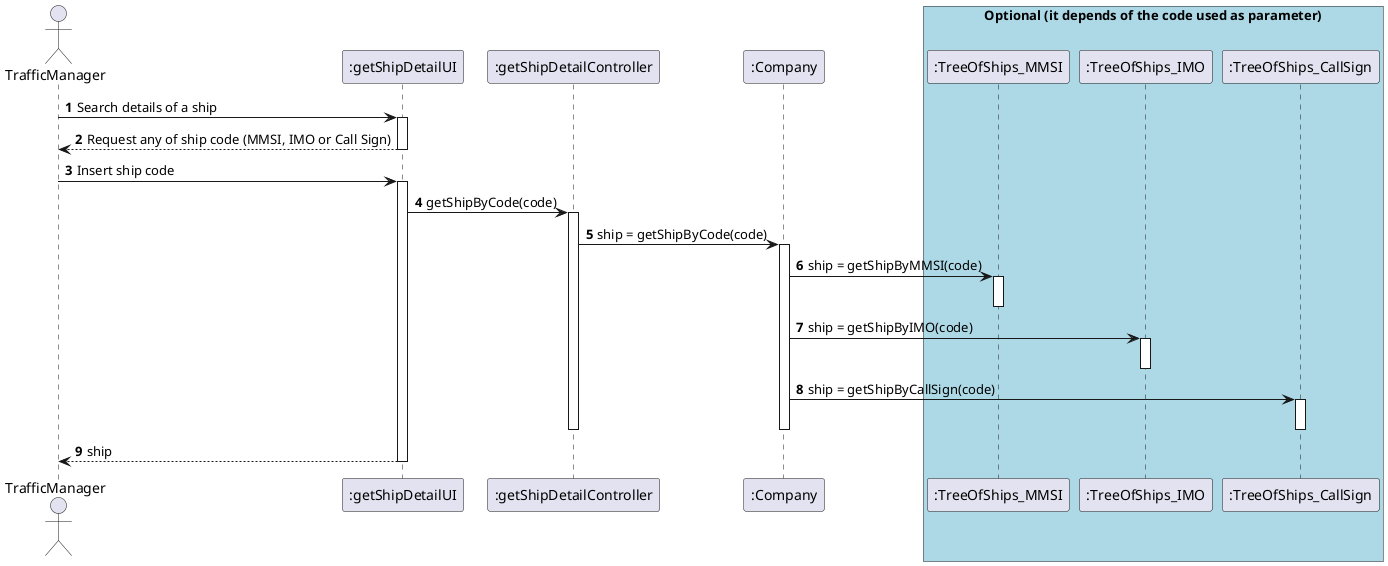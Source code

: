 @startuml

autonumber

actor       TrafficManager                as TM
participant    ":getShipDetailUI"         as UI
participant    ":getShipDetailController" as CTRL
participant    ":Company"                 as company
box "Optional (it depends of the code used as parameter)" #LightBlue
participant    ":TreeOfShips_MMSI"        as mmsi
participant    ":TreeOfShips_IMO"         as imo
participant    ":TreeOfShips_CallSign"    as callSign
end box

TM -> UI : Search details of a ship
activate UI
UI --> TM: Request any of ship code (MMSI, IMO or Call Sign)
deactivate UI

TM -> UI : Insert ship code
activate UI

    UI -> CTRL : getShipByCode(code)
    activate CTRL
    CTRL -> company : ship = getShipByCode(code)
    activate company



    company -> mmsi : ship = getShipByMMSI(code)
    activate mmsi
    deactivate mmsi

    company -> imo : ship = getShipByIMO(code)
    activate imo
    deactivate imo

    company -> callSign : ship = getShipByCallSign(code)
    activate callSign
    deactivate callSign


    deactivate company

    deactivate CTRL

UI --> TM : ship
deactivate UI

@enduml
